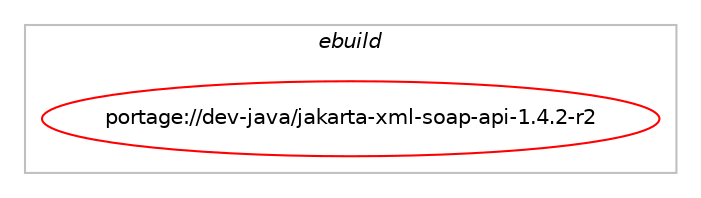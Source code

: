 digraph prolog {

# *************
# Graph options
# *************

newrank=true;
concentrate=true;
compound=true;
graph [rankdir=LR,fontname=Helvetica,fontsize=10,ranksep=1.5];#, ranksep=2.5, nodesep=0.2];
edge  [arrowhead=vee];
node  [fontname=Helvetica,fontsize=10];

# **********
# The ebuild
# **********

subgraph cluster_leftcol {
color=gray;
label=<<i>ebuild</i>>;
id [label="portage://dev-java/jakarta-xml-soap-api-1.4.2-r2", color=red, width=4, href="../dev-java/jakarta-xml-soap-api-1.4.2-r2.svg"];
}

# ****************
# The dependencies
# ****************

subgraph cluster_midcol {
color=gray;
label=<<i>dependencies</i>>;
subgraph cluster_compile {
fillcolor="#eeeeee";
style=filled;
label=<<i>compile</i>>;
# *** BEGIN UNKNOWN DEPENDENCY TYPE (TODO) ***
# id -> equal(use_conditional_group(positive,source,portage://dev-java/jakarta-xml-soap-api-1.4.2-r2,[package_dependency(portage://dev-java/jakarta-xml-soap-api-1.4.2-r2,install,no,app-arch,zip,none,[,,],[],[])]))
# *** END UNKNOWN DEPENDENCY TYPE (TODO) ***

# *** BEGIN UNKNOWN DEPENDENCY TYPE (TODO) ***
# id -> equal(use_conditional_group(positive,test,portage://dev-java/jakarta-xml-soap-api-1.4.2-r2,[package_dependency(portage://dev-java/jakarta-xml-soap-api-1.4.2-r2,install,no,dev-java,junit,none,[,,],[slot(4)],[])]))
# *** END UNKNOWN DEPENDENCY TYPE (TODO) ***

# *** BEGIN UNKNOWN DEPENDENCY TYPE (TODO) ***
# id -> equal(package_dependency(portage://dev-java/jakarta-xml-soap-api-1.4.2-r2,install,no,dev-java,jakarta-activation-api,greaterequal,[1.2.2,,-r1,1.2.2-r1],[slot(1)],[]))
# *** END UNKNOWN DEPENDENCY TYPE (TODO) ***

# *** BEGIN UNKNOWN DEPENDENCY TYPE (TODO) ***
# id -> equal(package_dependency(portage://dev-java/jakarta-xml-soap-api-1.4.2-r2,install,no,dev-java,java-config,greaterequal,[2.2.0,,-r3,2.2.0-r3],[],[]))
# *** END UNKNOWN DEPENDENCY TYPE (TODO) ***

# *** BEGIN UNKNOWN DEPENDENCY TYPE (TODO) ***
# id -> equal(package_dependency(portage://dev-java/jakarta-xml-soap-api-1.4.2-r2,install,no,virtual,jdk,greaterequal,[11,,,11],any_different_slot,[]))
# *** END UNKNOWN DEPENDENCY TYPE (TODO) ***

}
subgraph cluster_compileandrun {
fillcolor="#eeeeee";
style=filled;
label=<<i>compile and run</i>>;
}
subgraph cluster_run {
fillcolor="#eeeeee";
style=filled;
label=<<i>run</i>>;
# *** BEGIN UNKNOWN DEPENDENCY TYPE (TODO) ***
# id -> equal(use_conditional_group(positive,source,portage://dev-java/jakarta-xml-soap-api-1.4.2-r2,[package_dependency(portage://dev-java/jakarta-xml-soap-api-1.4.2-r2,run,no,app-arch,zip,none,[,,],[],[])]))
# *** END UNKNOWN DEPENDENCY TYPE (TODO) ***

# *** BEGIN UNKNOWN DEPENDENCY TYPE (TODO) ***
# id -> equal(package_dependency(portage://dev-java/jakarta-xml-soap-api-1.4.2-r2,run,no,dev-java,jakarta-activation-api,greaterequal,[1.2.2,,-r1,1.2.2-r1],[slot(1)],[]))
# *** END UNKNOWN DEPENDENCY TYPE (TODO) ***

# *** BEGIN UNKNOWN DEPENDENCY TYPE (TODO) ***
# id -> equal(package_dependency(portage://dev-java/jakarta-xml-soap-api-1.4.2-r2,run,no,dev-java,java-config,greaterequal,[2.2.0,,-r3,2.2.0-r3],[],[]))
# *** END UNKNOWN DEPENDENCY TYPE (TODO) ***

# *** BEGIN UNKNOWN DEPENDENCY TYPE (TODO) ***
# id -> equal(package_dependency(portage://dev-java/jakarta-xml-soap-api-1.4.2-r2,run,no,virtual,jre,greaterequal,[1.8,,,1.8],any_different_slot,[]))
# *** END UNKNOWN DEPENDENCY TYPE (TODO) ***

}
}

# **************
# The candidates
# **************

subgraph cluster_choices {
rank=same;
color=gray;
label=<<i>candidates</i>>;

}

}
